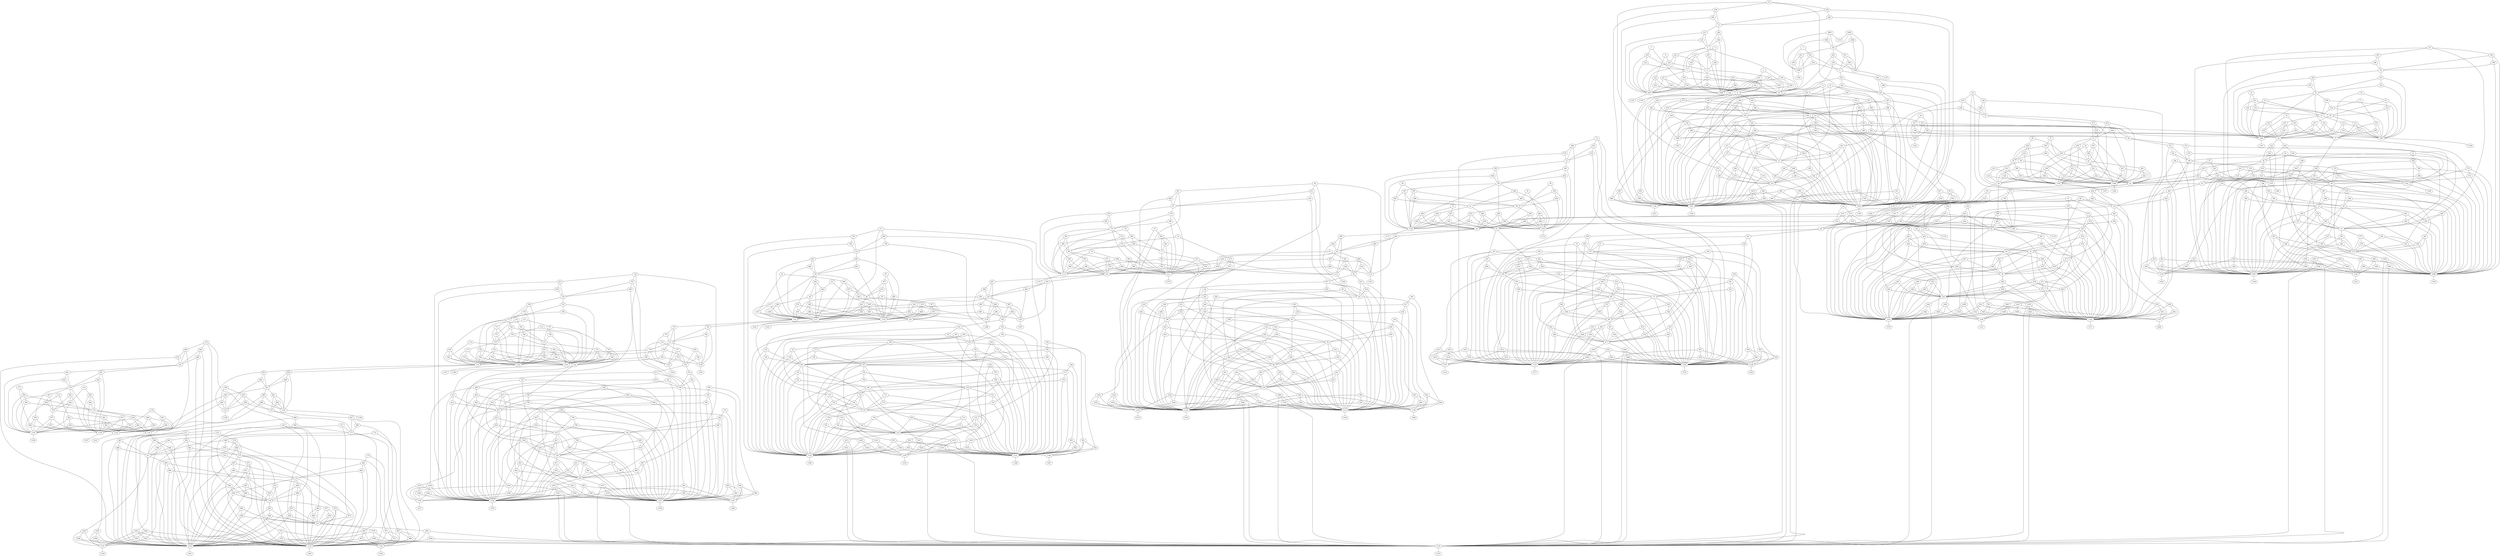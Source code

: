 graph G {
0;
1;
2;
3;
4;
5;
6;
7;
8;
9;
10;
11;
12;
13;
14;
15;
16;
17;
18;
19;
20;
21;
22;
23;
24;
25;
26;
27;
28;
29;
30;
31;
32;
33;
34;
35;
36;
37;
38;
39;
40;
41;
42;
43;
44;
45;
46;
47;
48;
49;
50;
51;
52;
53;
54;
55;
56;
57;
58;
59;
60;
61;
62;
63;
64;
65;
66;
67;
68;
69;
70;
71;
72;
73;
74;
75;
76;
77;
78;
79;
80;
81;
82;
83;
84;
85;
86;
87;
88;
89;
90;
91;
92;
93;
94;
95;
96;
97;
98;
99;
100;
101;
102;
103;
104;
105;
106;
107;
108;
109;
110;
111;
112;
113;
114;
115;
116;
117;
118;
119;
120;
121;
122;
123;
124;
125;
126;
127;
128;
129;
130;
131;
132;
133;
134;
135;
136;
137;
138;
139;
140;
141;
142;
143;
144;
145;
146;
147;
148;
149;
150;
151;
152;
153;
154;
155;
156;
157;
158;
159;
160;
161;
162;
163;
164;
165;
166;
167;
168;
169;
170;
171;
172;
173;
174;
175;
176;
177;
178;
179;
180;
181;
182;
183;
184;
185;
186;
187;
188;
189;
190;
191;
192;
193;
194;
195;
196;
197;
198;
199;
200;
201;
202;
203;
204;
205;
206;
207;
208;
209;
210;
211;
212;
213;
214;
215;
216;
217;
218;
219;
220;
221;
222;
223;
224;
225;
226;
227;
228;
229;
230;
231;
232;
233;
234;
235;
236;
237;
238;
239;
240;
241;
242;
243;
244;
245;
246;
247;
248;
249;
250;
251;
252;
253;
254;
255;
256;
257;
258;
259;
260;
261;
262;
263;
264;
265;
266;
267;
268;
269;
270;
271;
272;
273;
274;
275;
276;
277;
278;
279;
280;
281;
282;
283;
284;
285;
286;
287;
288;
289;
290;
291;
292;
293;
294;
295;
296;
297;
298;
299;
300;
301;
302;
303;
304;
305;
306;
307;
308;
309;
310;
311;
312;
313;
314;
315;
316;
317;
318;
319;
320;
321;
322;
323;
324;
325;
326;
327;
328;
329;
330;
331;
332;
333;
334;
335;
336;
337;
338;
339;
340;
341;
342;
343;
344;
345;
346;
347;
348;
349;
350;
351;
352;
353;
354;
355;
356;
357;
358;
359;
360;
361;
362;
363;
364;
365;
366;
367;
368;
369;
370;
371;
372;
373;
374;
375;
376;
377;
378;
379;
380;
381;
382;
383;
384;
385;
386;
387;
388;
389;
390;
391;
392;
393;
394;
395;
396;
397;
398;
399;
400;
401;
402;
403;
404;
405;
406;
407;
408;
409;
410;
411;
412;
413;
414;
415;
416;
417;
418;
419;
420;
421;
422;
423;
424;
425;
426;
427;
428;
429;
430;
431;
432;
433;
434;
435;
436;
437;
438;
439;
440;
441;
442;
443;
444;
445;
446;
447;
448;
449;
450;
451;
452;
453;
454;
455;
456;
457;
458;
459;
460;
461;
462;
463;
464;
465;
466;
467;
468;
469;
470;
471;
472;
473;
474;
475;
476;
477;
478;
479;
480;
481;
482;
483;
484;
485;
486;
487;
488;
489;
490;
491;
492;
493;
494;
495;
496;
497;
498;
499;
500;
501;
502;
503;
504;
505;
506;
507;
508;
509;
510;
511;
512;
513;
514;
515;
516;
517;
518;
519;
520;
521;
522;
523;
524;
525;
526;
527;
528;
529;
530;
531;
532;
533;
534;
535;
536;
537;
538;
539;
540;
541;
542;
543;
544;
545;
546;
547;
548;
549;
550;
551;
552;
553;
554;
555;
556;
557;
558;
559;
560;
561;
562;
563;
564;
565;
566;
567;
568;
569;
570;
571;
572;
573;
574;
575;
576;
577;
578;
579;
580;
581;
582;
583;
584;
585;
586;
587;
588;
589;
590;
591;
592;
593;
594;
595;
596;
597;
598;
599;
600;
601;
602;
603;
604;
605;
606;
607;
608;
609;
610;
611;
612;
613;
614;
615;
616;
617;
618;
619;
620;
621;
622;
623;
624;
625;
626;
627;
628;
629;
630;
631;
632;
633;
634;
635;
636;
637;
638;
639;
640;
641;
642;
643;
644;
645;
646;
647;
648;
649;
650;
651;
652;
653;
654;
655;
656;
657;
658;
659;
660;
661;
662;
663;
664;
665;
666;
667;
668;
669;
670;
671;
672;
673;
674;
675;
676;
677;
678;
679;
680;
681;
682;
683;
684;
685;
686;
687;
688;
689;
690;
691;
692;
693;
694;
695;
696;
697;
698;
699;
700;
701;
702;
703;
704;
705;
706;
707;
708;
709;
710;
711;
712;
713;
714;
715;
716;
717;
718;
719;
720;
721;
722;
723;
724;
725;
726;
727;
728;
729;
730;
731;
732;
733;
734;
735;
736;
737;
738;
739;
740;
741;
742;
743;
744;
745;
746;
747;
748;
749;
750;
751;
752;
753;
754;
755;
756;
757;
758;
759;
760;
761;
762;
763;
764;
765;
766;
767;
768;
769;
770;
771;
772;
773;
774;
775;
776;
777;
778;
779;
780;
781;
782;
783;
784;
785;
786;
787;
788;
789;
790;
791;
792;
793;
794;
795;
796;
797;
798;
799;
800;
801;
802;
803;
804;
805;
806;
807;
808;
809;
810;
811;
812;
813;
814;
815;
816;
817;
818;
819;
820;
821;
822;
823;
824;
825;
826;
827;
828;
829;
830;
831;
832;
833;
834;
835;
836;
837;
838;
839;
840;
841;
842;
843;
844;
845;
846;
847;
848;
849;
850;
851;
852;
853;
854;
855;
856;
857;
858;
859;
860;
861;
862;
863;
864;
865;
866;
867;
868;
869;
870;
871;
872;
873;
874;
875;
876;
877;
878;
879;
880;
881;
882;
883;
884;
885;
886;
887;
888;
889;
890;
891;
892;
893;
894;
895;
896;
897;
898;
899;
900;
901;
902;
903;
904;
905;
906;
907;
908;
909;
910;
911;
912;
913;
914;
915;
916;
917;
918;
919;
920;
921;
922;
923;
924;
925;
926;
927;
928;
929;
930;
931;
932;
933;
934;
935;
936;
937;
938;
939;
940;
941;
942;
943;
944;
945;
946;
947;
948;
949;
950;
951;
952;
953;
954;
955;
956;
957;
958;
959;
960;
961;
962;
963;
964;
965;
966;
967;
968;
969;
970;
971;
972;
973;
974;
975;
976;
977;
978;
979;
980;
981;
982;
983;
984;
985;
986;
987;
988;
989;
990;
991;
992;
993;
994;
995;
996;
997;
998;
999;
1000;
1001;
1002;
1003;
1004;
1005;
1006;
1007;
1008;
1009;
1010;
1011;
1012;
1013;
1014;
1015;
1016;
1017;
1018;
1019;
1020;
1021;
1022;
1023;
1024;
1025;
1026;
1027;
1028;
1029;
1030;
1031;
1032;
1033;
1034;
1035;
1036;
1037;
1038;
1039;
1040;
1041;
1042;
1043;
1044;
1045;
1046;
1047;
1048;
1049;
1050;
1051;
1052;
1053;
1054;
1055;
1056;
1057;
1058;
1059;
1060;
1061;
1062;
1063;
1064;
1065;
1066;
1067;
1068;
1069;
1070;
1071;
1072;
1073;
1074;
1075;
1076;
1077;
1078;
1079;
1080;
1081;
1082;
1083;
1084;
1085;
1086;
1087;
1088;
1089;
1090;
1091;
1092;
1093;
1094;
1095;
1096;
1097;
1098;
1099;
1100;
1101;
1102;
1103;
1104;
1105;
1106;
1107;
1108;
1109;
1110;
1111;
1112;
1113;
1114;
1115;
1116;
1117;
1118;
1119;
1120;
1121;
1122;
1123;
1124;
1125;
1126;
1127;
1128;
1129;
1130;
1131;
1132;
1133;
1134;
1135;
1136;
1137;
1138;
1139;
1140;
1141;
1142;
1143;
1144;
1145;
1146;
1147;
1148;
1149;
1150;
1151;
1152;
1153;
1154;
1155;
1156;
1157;
1158;
1159;
1160;
1161;
1162;
1163;
1164;
1165;
1166;
1167;
1168;
1169;
1170;
1171;
1172;
1173;
1174;
1175;
1176;
1177;
1178;
1179;
1180;
1181;
1182;
1183;
1184;
1185;
1186;
1187;
1188;
1189;
1190;
1191;
1192;
1193;
1194;
1195;
1196;
1197;
1198;
1199;
1200;
1201;
1202;
1203;
1204;
1205;
1206;
1207;
1208;
1209;
1210;
1211;
1212;
1213;
1214;
1215;
1216;
1217;
1218;
1219;
0--223 ;
0--226 ;
1--233 ;
1--236 ;
2--240 ;
2--241 ;
3--227 ;
3--243 ;
4--237 ;
4--248 ;
5--225 ;
5--235 ;
5--239 ;
5--247 ;
6--229 ;
6--249 ;
7--251 ;
7--254 ;
8--261 ;
8--283 ;
9--263 ;
9--285 ;
10--145 ;
10--270 ;
10--294 ;
11--269 ;
11--272 ;
11--293 ;
11--296 ;
12--273 ;
12--289 ;
13--185 ;
13--282 ;
13--304 ;
14--280 ;
14--281 ;
14--302 ;
14--303 ;
15--231 ;
15--245 ;
16--259 ;
16--279 ;
16--301 ;
16--305 ;
17--307 ;
17--310 ;
18--317 ;
18--320 ;
19--324 ;
19--325 ;
20--311 ;
20--327 ;
21--321 ;
21--332 ;
22--309 ;
22--319 ;
22--323 ;
22--331 ;
23--313 ;
23--333 ;
24--337 ;
24--340 ;
25--335 ;
25--341 ;
26--339 ;
26--343 ;
26--345 ;
27--349 ;
27--371 ;
28--351 ;
28--373 ;
29--149 ;
29--358 ;
29--382 ;
30--357 ;
30--360 ;
30--381 ;
30--384 ;
31--361 ;
31--377 ;
32--189 ;
32--370 ;
32--392 ;
33--368 ;
33--369 ;
33--390 ;
33--391 ;
34--315 ;
34--329 ;
35--347 ;
35--367 ;
35--389 ;
35--393 ;
36--395 ;
36--398 ;
37--405 ;
37--408 ;
38--412 ;
38--413 ;
39--399 ;
39--415 ;
40--409 ;
40--420 ;
41--397 ;
41--407 ;
41--411 ;
41--419 ;
42--401 ;
42--421 ;
43--425 ;
43--428 ;
44--423 ;
44--429 ;
45--427 ;
45--431 ;
45--433 ;
46--437 ;
46--459 ;
47--439 ;
47--461 ;
48--153 ;
48--446 ;
48--470 ;
49--445 ;
49--448 ;
49--469 ;
49--472 ;
50--449 ;
50--465 ;
51--193 ;
51--458 ;
51--480 ;
52--456 ;
52--457 ;
52--478 ;
52--479 ;
53--403 ;
53--417 ;
54--435 ;
54--455 ;
54--477 ;
54--481 ;
55--483 ;
55--486 ;
56--493 ;
56--496 ;
57--500 ;
57--501 ;
58--487 ;
58--503 ;
59--497 ;
59--508 ;
60--485 ;
60--495 ;
60--499 ;
60--507 ;
61--489 ;
61--509 ;
62--513 ;
62--516 ;
63--511 ;
63--517 ;
64--515 ;
64--519 ;
64--521 ;
65--525 ;
65--547 ;
66--527 ;
66--549 ;
67--157 ;
67--534 ;
67--558 ;
68--533 ;
68--536 ;
68--557 ;
68--560 ;
69--537 ;
69--553 ;
70--197 ;
70--546 ;
70--568 ;
71--544 ;
71--545 ;
71--566 ;
71--567 ;
72--491 ;
72--505 ;
73--523 ;
73--543 ;
73--565 ;
73--569 ;
74--571 ;
74--574 ;
75--581 ;
75--584 ;
76--588 ;
76--589 ;
77--575 ;
77--591 ;
78--585 ;
78--596 ;
79--573 ;
79--583 ;
79--587 ;
79--595 ;
80--577 ;
80--597 ;
81--601 ;
81--604 ;
82--599 ;
82--605 ;
83--603 ;
83--607 ;
83--609 ;
84--613 ;
84--635 ;
85--615 ;
85--637 ;
86--161 ;
86--622 ;
86--646 ;
87--621 ;
87--624 ;
87--645 ;
87--648 ;
88--625 ;
88--641 ;
89--201 ;
89--634 ;
89--656 ;
90--632 ;
90--633 ;
90--654 ;
90--655 ;
91--579 ;
91--593 ;
92--611 ;
92--631 ;
92--653 ;
92--657 ;
93--659 ;
93--662 ;
94--669 ;
94--672 ;
95--676 ;
95--677 ;
96--663 ;
96--679 ;
97--673 ;
97--684 ;
98--661 ;
98--671 ;
98--675 ;
98--683 ;
99--665 ;
99--685 ;
100--689 ;
100--692 ;
101--687 ;
101--693 ;
102--691 ;
102--695 ;
102--697 ;
103--701 ;
103--723 ;
104--703 ;
104--725 ;
105--165 ;
105--710 ;
105--734 ;
106--709 ;
106--712 ;
106--733 ;
106--736 ;
107--713 ;
107--729 ;
108--205 ;
108--722 ;
108--744 ;
109--720 ;
109--721 ;
109--742 ;
109--743 ;
110--667 ;
110--681 ;
111--699 ;
111--719 ;
111--741 ;
111--745 ;
112--747 ;
112--750 ;
113--757 ;
113--760 ;
114--764 ;
114--765 ;
115--751 ;
115--767 ;
116--761 ;
116--772 ;
117--749 ;
117--759 ;
117--763 ;
117--771 ;
118--753 ;
118--773 ;
119--777 ;
119--780 ;
120--775 ;
120--781 ;
121--779 ;
121--783 ;
121--785 ;
122--789 ;
122--811 ;
123--791 ;
123--813 ;
124--169 ;
124--798 ;
124--822 ;
125--797 ;
125--800 ;
125--821 ;
125--824 ;
126--801 ;
126--817 ;
127--209 ;
127--810 ;
127--832 ;
128--808 ;
128--809 ;
128--830 ;
128--831 ;
129--755 ;
129--769 ;
130--787 ;
130--807 ;
130--829 ;
130--833 ;
131--835 ;
131--838 ;
132--839 ;
132--849 ;
133--845 ;
133--854 ;
134--855 ;
134--859 ;
135--865 ;
135--887 ;
136--867 ;
136--889 ;
137--173 ;
137--874 ;
137--898 ;
138--873 ;
138--876 ;
138--897 ;
138--900 ;
139--877 ;
139--893 ;
140--213 ;
140--886 ;
140--908 ;
141--884 ;
141--885 ;
141--906 ;
141--907 ;
142--841 ;
142--851 ;
143--863 ;
143--883 ;
143--905 ;
143--909 ;
144--265 ;
144--912 ;
145--287 ;
145--911 ;
145--913 ;
146--277 ;
146--916 ;
147--271 ;
147--295 ;
147--299 ;
147--915 ;
147--917 ;
148--353 ;
148--920 ;
149--375 ;
149--919 ;
149--921 ;
150--365 ;
150--924 ;
151--359 ;
151--383 ;
151--387 ;
151--923 ;
151--925 ;
152--441 ;
152--928 ;
153--463 ;
153--927 ;
153--929 ;
154--453 ;
154--932 ;
155--447 ;
155--471 ;
155--475 ;
155--931 ;
155--933 ;
156--529 ;
156--936 ;
157--551 ;
157--935 ;
157--937 ;
158--541 ;
158--940 ;
159--535 ;
159--559 ;
159--563 ;
159--939 ;
159--941 ;
160--617 ;
160--944 ;
161--639 ;
161--943 ;
161--945 ;
162--629 ;
162--948 ;
163--623 ;
163--647 ;
163--651 ;
163--947 ;
163--949 ;
164--705 ;
164--952 ;
165--727 ;
165--951 ;
165--953 ;
166--717 ;
166--956 ;
167--711 ;
167--735 ;
167--739 ;
167--955 ;
167--957 ;
168--793 ;
168--960 ;
169--815 ;
169--959 ;
169--961 ;
170--805 ;
170--964 ;
171--799 ;
171--823 ;
171--827 ;
171--963 ;
171--965 ;
172--869 ;
172--968 ;
173--891 ;
173--967 ;
173--969 ;
174--881 ;
174--972 ;
175--875 ;
175--899 ;
175--903 ;
175--971 ;
175--973 ;
176--847 ;
176--976 ;
177--843 ;
177--980 ;
178--837 ;
178--853 ;
178--975 ;
178--979 ;
179--977 ;
179--981 ;
180--857 ;
180--984 ;
181--861 ;
181--983 ;
181--985 ;
182--267 ;
182--988 ;
183--291 ;
183--987 ;
183--989 ;
184--275 ;
184--994 ;
185--297 ;
185--991 ;
185--993 ;
186--355 ;
186--996 ;
187--379 ;
187--995 ;
187--997 ;
188--363 ;
188--1002 ;
189--385 ;
189--999 ;
189--1001 ;
190--443 ;
190--1004 ;
191--467 ;
191--1003 ;
191--1005 ;
192--451 ;
192--1010 ;
193--473 ;
193--1007 ;
193--1009 ;
194--531 ;
194--1012 ;
195--555 ;
195--1011 ;
195--1013 ;
196--539 ;
196--1018 ;
197--561 ;
197--1015 ;
197--1017 ;
198--619 ;
198--1020 ;
199--643 ;
199--1019 ;
199--1021 ;
200--627 ;
200--1026 ;
201--649 ;
201--1023 ;
201--1025 ;
202--707 ;
202--1028 ;
203--731 ;
203--1027 ;
203--1029 ;
204--715 ;
204--1034 ;
205--737 ;
205--1031 ;
205--1033 ;
206--795 ;
206--1036 ;
207--819 ;
207--1035 ;
207--1037 ;
208--803 ;
208--1042 ;
209--825 ;
209--1039 ;
209--1041 ;
210--871 ;
210--1044 ;
211--895 ;
211--1043 ;
211--1045 ;
212--879 ;
212--1050 ;
213--901 ;
213--1047 ;
213--1049 ;
214--1051 ;
214--1053 ;
215--1055 ;
215--1057 ;
216--1059 ;
216--1061 ;
217--1063 ;
217--1065 ;
218--1067 ;
218--1069 ;
219--1071 ;
219--1073 ;
220--1075 ;
220--1077 ;
221--1079 ;
221--1081 ;
222--253 ;
222--255 ;
222--257 ;
223--8 ;
223--224 ;
223--1087 ;
224--8 ;
224--1087 ;
225--6 ;
225--226 ;
225--1087 ;
226--6 ;
226--1087 ;
227--8 ;
227--228 ;
227--1087 ;
228--8 ;
228--1087 ;
229--25 ;
229--230 ;
229--1087 ;
230--25 ;
230--1087 ;
231--5 ;
231--232 ;
231--1087 ;
232--5 ;
232--1087 ;
233--3 ;
233--234 ;
233--1087 ;
234--3 ;
234--1087 ;
235--25 ;
235--236 ;
235--1087 ;
236--25 ;
236--1087 ;
237--3 ;
237--238 ;
237--1088 ;
238--3 ;
238--1088 ;
239--25 ;
239--240 ;
239--1088 ;
240--25 ;
240--1088 ;
241--8 ;
241--242 ;
241--1088 ;
242--8 ;
242--1088 ;
243--8 ;
243--244 ;
243--1088 ;
244--8 ;
244--1088 ;
245--5 ;
245--246 ;
245--1088 ;
246--5 ;
246--1088 ;
247--6 ;
247--248 ;
247--1088 ;
248--6 ;
248--1088 ;
249--25 ;
249--250 ;
249--1088 ;
250--25 ;
250--1088 ;
251--9 ;
251--252 ;
251--1089 ;
252--9 ;
252--1089 ;
253--25 ;
253--254 ;
253--1089 ;
254--25 ;
254--1089 ;
255--25 ;
255--256 ;
255--1090 ;
256--25 ;
256--1090 ;
257--9 ;
257--258 ;
257--1090 ;
258--9 ;
258--1090 ;
259--15 ;
259--260 ;
259--1091 ;
260--15 ;
260--1091 ;
261--183 ;
261--262 ;
261--1091 ;
262--183 ;
262--1091 ;
263--145 ;
263--264 ;
263--1091 ;
264--145 ;
264--1091 ;
265--183 ;
265--266 ;
265--1091 ;
266--183 ;
266--1091 ;
267--11 ;
267--268 ;
267--1091 ;
268--11 ;
268--1091 ;
269--214 ;
269--270 ;
269--1091 ;
270--214 ;
270--1091 ;
271--12 ;
271--272 ;
271--1091 ;
272--12 ;
272--1091 ;
273--214 ;
273--274 ;
273--1091 ;
274--214 ;
274--1091 ;
275--147 ;
275--276 ;
275--1091 ;
276--147 ;
276--1091 ;
277--14 ;
277--278 ;
277--1091 ;
278--14 ;
278--1091 ;
279--214 ;
279--280 ;
279--1091 ;
280--214 ;
280--1091 ;
281--12 ;
281--282 ;
281--1091 ;
282--12 ;
282--1091 ;
283--183 ;
283--284 ;
283--1092 ;
284--183 ;
284--1092 ;
285--145 ;
285--286 ;
285--1092 ;
286--145 ;
286--1092 ;
287--183 ;
287--288 ;
287--1092 ;
288--183 ;
288--1092 ;
289--214 ;
289--290 ;
289--1092 ;
290--214 ;
290--1092 ;
291--11 ;
291--292 ;
291--1092 ;
292--11 ;
292--1092 ;
293--12 ;
293--294 ;
293--1092 ;
294--12 ;
294--1092 ;
295--214 ;
295--296 ;
295--1092 ;
296--214 ;
296--1092 ;
297--147 ;
297--298 ;
297--1092 ;
298--147 ;
298--1092 ;
299--14 ;
299--300 ;
299--1092 ;
300--14 ;
300--1092 ;
301--12 ;
301--302 ;
301--1092 ;
302--12 ;
302--1092 ;
303--214 ;
303--304 ;
303--1092 ;
304--214 ;
304--1092 ;
305--15 ;
305--306 ;
305--1092 ;
306--15 ;
306--1092 ;
307--27 ;
307--308 ;
307--1093 ;
308--27 ;
308--1093 ;
309--23 ;
309--310 ;
309--1093 ;
310--23 ;
310--1093 ;
311--27 ;
311--312 ;
311--1093 ;
312--27 ;
312--1093 ;
313--44 ;
313--314 ;
313--1093 ;
314--44 ;
314--1093 ;
315--22 ;
315--316 ;
315--1093 ;
316--22 ;
316--1093 ;
317--20 ;
317--318 ;
317--1093 ;
318--20 ;
318--1093 ;
319--44 ;
319--320 ;
319--1093 ;
320--44 ;
320--1093 ;
321--20 ;
321--322 ;
321--1094 ;
322--20 ;
322--1094 ;
323--44 ;
323--324 ;
323--1094 ;
324--44 ;
324--1094 ;
325--27 ;
325--326 ;
325--1094 ;
326--27 ;
326--1094 ;
327--27 ;
327--328 ;
327--1094 ;
328--27 ;
328--1094 ;
329--22 ;
329--330 ;
329--1094 ;
330--22 ;
330--1094 ;
331--23 ;
331--332 ;
331--1094 ;
332--23 ;
332--1094 ;
333--44 ;
333--334 ;
333--1094 ;
334--44 ;
334--1094 ;
335--26 ;
335--336 ;
335--1095 ;
336--26 ;
336--1095 ;
337--28 ;
337--338 ;
337--1095 ;
338--28 ;
338--1095 ;
339--44 ;
339--340 ;
339--1095 ;
340--44 ;
340--1095 ;
341--26 ;
341--342 ;
341--1096 ;
342--26 ;
342--1096 ;
343--44 ;
343--344 ;
343--1096 ;
344--44 ;
344--1096 ;
345--28 ;
345--346 ;
345--1096 ;
346--28 ;
346--1096 ;
347--34 ;
347--348 ;
347--1097 ;
348--34 ;
348--1097 ;
349--187 ;
349--350 ;
349--1097 ;
350--187 ;
350--1097 ;
351--149 ;
351--352 ;
351--1097 ;
352--149 ;
352--1097 ;
353--187 ;
353--354 ;
353--1097 ;
354--187 ;
354--1097 ;
355--30 ;
355--356 ;
355--1097 ;
356--30 ;
356--1097 ;
357--215 ;
357--358 ;
357--1097 ;
358--215 ;
358--1097 ;
359--31 ;
359--360 ;
359--1097 ;
360--31 ;
360--1097 ;
361--215 ;
361--362 ;
361--1097 ;
362--215 ;
362--1097 ;
363--151 ;
363--364 ;
363--1097 ;
364--151 ;
364--1097 ;
365--33 ;
365--366 ;
365--1097 ;
366--33 ;
366--1097 ;
367--215 ;
367--368 ;
367--1097 ;
368--215 ;
368--1097 ;
369--31 ;
369--370 ;
369--1097 ;
370--31 ;
370--1097 ;
371--187 ;
371--372 ;
371--1098 ;
372--187 ;
372--1098 ;
373--149 ;
373--374 ;
373--1098 ;
374--149 ;
374--1098 ;
375--187 ;
375--376 ;
375--1098 ;
376--187 ;
376--1098 ;
377--215 ;
377--378 ;
377--1098 ;
378--215 ;
378--1098 ;
379--30 ;
379--380 ;
379--1098 ;
380--30 ;
380--1098 ;
381--31 ;
381--382 ;
381--1098 ;
382--31 ;
382--1098 ;
383--215 ;
383--384 ;
383--1098 ;
384--215 ;
384--1098 ;
385--151 ;
385--386 ;
385--1098 ;
386--151 ;
386--1098 ;
387--33 ;
387--388 ;
387--1098 ;
388--33 ;
388--1098 ;
389--31 ;
389--390 ;
389--1098 ;
390--31 ;
390--1098 ;
391--215 ;
391--392 ;
391--1098 ;
392--215 ;
392--1098 ;
393--34 ;
393--394 ;
393--1098 ;
394--34 ;
394--1098 ;
395--46 ;
395--396 ;
395--1099 ;
396--46 ;
396--1099 ;
397--42 ;
397--398 ;
397--1099 ;
398--42 ;
398--1099 ;
399--46 ;
399--400 ;
399--1099 ;
400--46 ;
400--1099 ;
401--63 ;
401--402 ;
401--1099 ;
402--63 ;
402--1099 ;
403--41 ;
403--404 ;
403--1099 ;
404--41 ;
404--1099 ;
405--39 ;
405--406 ;
405--1099 ;
406--39 ;
406--1099 ;
407--63 ;
407--408 ;
407--1099 ;
408--63 ;
408--1099 ;
409--39 ;
409--410 ;
409--1100 ;
410--39 ;
410--1100 ;
411--63 ;
411--412 ;
411--1100 ;
412--63 ;
412--1100 ;
413--46 ;
413--414 ;
413--1100 ;
414--46 ;
414--1100 ;
415--46 ;
415--416 ;
415--1100 ;
416--46 ;
416--1100 ;
417--41 ;
417--418 ;
417--1100 ;
418--41 ;
418--1100 ;
419--42 ;
419--420 ;
419--1100 ;
420--42 ;
420--1100 ;
421--63 ;
421--422 ;
421--1100 ;
422--63 ;
422--1100 ;
423--45 ;
423--424 ;
423--1101 ;
424--45 ;
424--1101 ;
425--47 ;
425--426 ;
425--1101 ;
426--47 ;
426--1101 ;
427--63 ;
427--428 ;
427--1101 ;
428--63 ;
428--1101 ;
429--45 ;
429--430 ;
429--1102 ;
430--45 ;
430--1102 ;
431--63 ;
431--432 ;
431--1102 ;
432--63 ;
432--1102 ;
433--47 ;
433--434 ;
433--1102 ;
434--47 ;
434--1102 ;
435--53 ;
435--436 ;
435--1103 ;
436--53 ;
436--1103 ;
437--191 ;
437--438 ;
437--1103 ;
438--191 ;
438--1103 ;
439--153 ;
439--440 ;
439--1103 ;
440--153 ;
440--1103 ;
441--191 ;
441--442 ;
441--1103 ;
442--191 ;
442--1103 ;
443--49 ;
443--444 ;
443--1103 ;
444--49 ;
444--1103 ;
445--216 ;
445--446 ;
445--1103 ;
446--216 ;
446--1103 ;
447--50 ;
447--448 ;
447--1103 ;
448--50 ;
448--1103 ;
449--216 ;
449--450 ;
449--1103 ;
450--216 ;
450--1103 ;
451--155 ;
451--452 ;
451--1103 ;
452--155 ;
452--1103 ;
453--52 ;
453--454 ;
453--1103 ;
454--52 ;
454--1103 ;
455--216 ;
455--456 ;
455--1103 ;
456--216 ;
456--1103 ;
457--50 ;
457--458 ;
457--1103 ;
458--50 ;
458--1103 ;
459--191 ;
459--460 ;
459--1104 ;
460--191 ;
460--1104 ;
461--153 ;
461--462 ;
461--1104 ;
462--153 ;
462--1104 ;
463--191 ;
463--464 ;
463--1104 ;
464--191 ;
464--1104 ;
465--216 ;
465--466 ;
465--1104 ;
466--216 ;
466--1104 ;
467--49 ;
467--468 ;
467--1104 ;
468--49 ;
468--1104 ;
469--50 ;
469--470 ;
469--1104 ;
470--50 ;
470--1104 ;
471--216 ;
471--472 ;
471--1104 ;
472--216 ;
472--1104 ;
473--155 ;
473--474 ;
473--1104 ;
474--155 ;
474--1104 ;
475--52 ;
475--476 ;
475--1104 ;
476--52 ;
476--1104 ;
477--50 ;
477--478 ;
477--1104 ;
478--50 ;
478--1104 ;
479--216 ;
479--480 ;
479--1104 ;
480--216 ;
480--1104 ;
481--53 ;
481--482 ;
481--1104 ;
482--53 ;
482--1104 ;
483--65 ;
483--484 ;
483--1105 ;
484--65 ;
484--1105 ;
485--61 ;
485--486 ;
485--1105 ;
486--61 ;
486--1105 ;
487--65 ;
487--488 ;
487--1105 ;
488--65 ;
488--1105 ;
489--82 ;
489--490 ;
489--1105 ;
490--82 ;
490--1105 ;
491--60 ;
491--492 ;
491--1105 ;
492--60 ;
492--1105 ;
493--58 ;
493--494 ;
493--1105 ;
494--58 ;
494--1105 ;
495--82 ;
495--496 ;
495--1105 ;
496--82 ;
496--1105 ;
497--58 ;
497--498 ;
497--1106 ;
498--58 ;
498--1106 ;
499--82 ;
499--500 ;
499--1106 ;
500--82 ;
500--1106 ;
501--65 ;
501--502 ;
501--1106 ;
502--65 ;
502--1106 ;
503--65 ;
503--504 ;
503--1106 ;
504--65 ;
504--1106 ;
505--60 ;
505--506 ;
505--1106 ;
506--60 ;
506--1106 ;
507--61 ;
507--508 ;
507--1106 ;
508--61 ;
508--1106 ;
509--82 ;
509--510 ;
509--1106 ;
510--82 ;
510--1106 ;
511--64 ;
511--512 ;
511--1107 ;
512--64 ;
512--1107 ;
513--66 ;
513--514 ;
513--1107 ;
514--66 ;
514--1107 ;
515--82 ;
515--516 ;
515--1107 ;
516--82 ;
516--1107 ;
517--64 ;
517--518 ;
517--1108 ;
518--64 ;
518--1108 ;
519--82 ;
519--520 ;
519--1108 ;
520--82 ;
520--1108 ;
521--66 ;
521--522 ;
521--1108 ;
522--66 ;
522--1108 ;
523--72 ;
523--524 ;
523--1109 ;
524--72 ;
524--1109 ;
525--195 ;
525--526 ;
525--1109 ;
526--195 ;
526--1109 ;
527--157 ;
527--528 ;
527--1109 ;
528--157 ;
528--1109 ;
529--195 ;
529--530 ;
529--1109 ;
530--195 ;
530--1109 ;
531--68 ;
531--532 ;
531--1109 ;
532--68 ;
532--1109 ;
533--217 ;
533--534 ;
533--1109 ;
534--217 ;
534--1109 ;
535--69 ;
535--536 ;
535--1109 ;
536--69 ;
536--1109 ;
537--217 ;
537--538 ;
537--1109 ;
538--217 ;
538--1109 ;
539--159 ;
539--540 ;
539--1109 ;
540--159 ;
540--1109 ;
541--71 ;
541--542 ;
541--1109 ;
542--71 ;
542--1109 ;
543--217 ;
543--544 ;
543--1109 ;
544--217 ;
544--1109 ;
545--69 ;
545--546 ;
545--1109 ;
546--69 ;
546--1109 ;
547--195 ;
547--548 ;
547--1110 ;
548--195 ;
548--1110 ;
549--157 ;
549--550 ;
549--1110 ;
550--157 ;
550--1110 ;
551--195 ;
551--552 ;
551--1110 ;
552--195 ;
552--1110 ;
553--217 ;
553--554 ;
553--1110 ;
554--217 ;
554--1110 ;
555--68 ;
555--556 ;
555--1110 ;
556--68 ;
556--1110 ;
557--69 ;
557--558 ;
557--1110 ;
558--69 ;
558--1110 ;
559--217 ;
559--560 ;
559--1110 ;
560--217 ;
560--1110 ;
561--159 ;
561--562 ;
561--1110 ;
562--159 ;
562--1110 ;
563--71 ;
563--564 ;
563--1110 ;
564--71 ;
564--1110 ;
565--69 ;
565--566 ;
565--1110 ;
566--69 ;
566--1110 ;
567--217 ;
567--568 ;
567--1110 ;
568--217 ;
568--1110 ;
569--72 ;
569--570 ;
569--1110 ;
570--72 ;
570--1110 ;
571--84 ;
571--572 ;
571--1111 ;
572--84 ;
572--1111 ;
573--80 ;
573--574 ;
573--1111 ;
574--80 ;
574--1111 ;
575--84 ;
575--576 ;
575--1111 ;
576--84 ;
576--1111 ;
577--101 ;
577--578 ;
577--1111 ;
578--101 ;
578--1111 ;
579--79 ;
579--580 ;
579--1111 ;
580--79 ;
580--1111 ;
581--77 ;
581--582 ;
581--1111 ;
582--77 ;
582--1111 ;
583--101 ;
583--584 ;
583--1111 ;
584--101 ;
584--1111 ;
585--77 ;
585--586 ;
585--1112 ;
586--77 ;
586--1112 ;
587--101 ;
587--588 ;
587--1112 ;
588--101 ;
588--1112 ;
589--84 ;
589--590 ;
589--1112 ;
590--84 ;
590--1112 ;
591--84 ;
591--592 ;
591--1112 ;
592--84 ;
592--1112 ;
593--79 ;
593--594 ;
593--1112 ;
594--79 ;
594--1112 ;
595--80 ;
595--596 ;
595--1112 ;
596--80 ;
596--1112 ;
597--101 ;
597--598 ;
597--1112 ;
598--101 ;
598--1112 ;
599--83 ;
599--600 ;
599--1113 ;
600--83 ;
600--1113 ;
601--85 ;
601--602 ;
601--1113 ;
602--85 ;
602--1113 ;
603--101 ;
603--604 ;
603--1113 ;
604--101 ;
604--1113 ;
605--83 ;
605--606 ;
605--1114 ;
606--83 ;
606--1114 ;
607--101 ;
607--608 ;
607--1114 ;
608--101 ;
608--1114 ;
609--85 ;
609--610 ;
609--1114 ;
610--85 ;
610--1114 ;
611--91 ;
611--612 ;
611--1115 ;
612--91 ;
612--1115 ;
613--199 ;
613--614 ;
613--1115 ;
614--199 ;
614--1115 ;
615--161 ;
615--616 ;
615--1115 ;
616--161 ;
616--1115 ;
617--199 ;
617--618 ;
617--1115 ;
618--199 ;
618--1115 ;
619--87 ;
619--620 ;
619--1115 ;
620--87 ;
620--1115 ;
621--218 ;
621--622 ;
621--1115 ;
622--218 ;
622--1115 ;
623--88 ;
623--624 ;
623--1115 ;
624--88 ;
624--1115 ;
625--218 ;
625--626 ;
625--1115 ;
626--218 ;
626--1115 ;
627--163 ;
627--628 ;
627--1115 ;
628--163 ;
628--1115 ;
629--90 ;
629--630 ;
629--1115 ;
630--90 ;
630--1115 ;
631--218 ;
631--632 ;
631--1115 ;
632--218 ;
632--1115 ;
633--88 ;
633--634 ;
633--1115 ;
634--88 ;
634--1115 ;
635--199 ;
635--636 ;
635--1116 ;
636--199 ;
636--1116 ;
637--161 ;
637--638 ;
637--1116 ;
638--161 ;
638--1116 ;
639--199 ;
639--640 ;
639--1116 ;
640--199 ;
640--1116 ;
641--218 ;
641--642 ;
641--1116 ;
642--218 ;
642--1116 ;
643--87 ;
643--644 ;
643--1116 ;
644--87 ;
644--1116 ;
645--88 ;
645--646 ;
645--1116 ;
646--88 ;
646--1116 ;
647--218 ;
647--648 ;
647--1116 ;
648--218 ;
648--1116 ;
649--163 ;
649--650 ;
649--1116 ;
650--163 ;
650--1116 ;
651--90 ;
651--652 ;
651--1116 ;
652--90 ;
652--1116 ;
653--88 ;
653--654 ;
653--1116 ;
654--88 ;
654--1116 ;
655--218 ;
655--656 ;
655--1116 ;
656--218 ;
656--1116 ;
657--91 ;
657--658 ;
657--1116 ;
658--91 ;
658--1116 ;
659--103 ;
659--660 ;
659--1117 ;
660--103 ;
660--1117 ;
661--99 ;
661--662 ;
661--1117 ;
662--99 ;
662--1117 ;
663--103 ;
663--664 ;
663--1117 ;
664--103 ;
664--1117 ;
665--120 ;
665--666 ;
665--1117 ;
666--120 ;
666--1117 ;
667--98 ;
667--668 ;
667--1117 ;
668--98 ;
668--1117 ;
669--96 ;
669--670 ;
669--1117 ;
670--96 ;
670--1117 ;
671--120 ;
671--672 ;
671--1117 ;
672--120 ;
672--1117 ;
673--96 ;
673--674 ;
673--1118 ;
674--96 ;
674--1118 ;
675--120 ;
675--676 ;
675--1118 ;
676--120 ;
676--1118 ;
677--103 ;
677--678 ;
677--1118 ;
678--103 ;
678--1118 ;
679--103 ;
679--680 ;
679--1118 ;
680--103 ;
680--1118 ;
681--98 ;
681--682 ;
681--1118 ;
682--98 ;
682--1118 ;
683--1118 ;
684--1118 ;
685--120 ;
685--686 ;
685--1118 ;
686--120 ;
686--1118 ;
687--102 ;
687--688 ;
687--1119 ;
688--102 ;
688--1119 ;
689--104 ;
689--690 ;
689--1119 ;
690--104 ;
690--1119 ;
691--120 ;
691--692 ;
691--1119 ;
692--120 ;
692--1119 ;
693--102 ;
693--694 ;
693--1120 ;
694--102 ;
694--1120 ;
695--120 ;
695--696 ;
695--1120 ;
696--120 ;
696--1120 ;
697--104 ;
697--698 ;
697--1120 ;
698--104 ;
698--1120 ;
699--110 ;
699--700 ;
699--1121 ;
700--110 ;
700--1121 ;
701--203 ;
701--702 ;
701--1121 ;
702--203 ;
702--1121 ;
703--165 ;
703--704 ;
703--1121 ;
704--165 ;
704--1121 ;
705--203 ;
705--706 ;
705--1121 ;
706--203 ;
706--1121 ;
707--106 ;
707--708 ;
707--1121 ;
708--106 ;
708--1121 ;
709--219 ;
709--710 ;
709--1121 ;
710--219 ;
710--1121 ;
711--107 ;
711--712 ;
711--1121 ;
712--107 ;
712--1121 ;
713--219 ;
713--714 ;
713--1121 ;
714--219 ;
714--1121 ;
715--167 ;
715--716 ;
715--1121 ;
716--167 ;
716--1121 ;
717--109 ;
717--718 ;
717--1121 ;
718--109 ;
718--1121 ;
719--219 ;
719--720 ;
719--1121 ;
720--219 ;
720--1121 ;
721--107 ;
721--722 ;
721--1121 ;
722--107 ;
722--1121 ;
723--203 ;
723--724 ;
723--1122 ;
724--203 ;
724--1122 ;
725--165 ;
725--726 ;
725--1122 ;
726--165 ;
726--1122 ;
727--203 ;
727--728 ;
727--1122 ;
728--203 ;
728--1122 ;
729--219 ;
729--730 ;
729--1122 ;
730--219 ;
730--1122 ;
731--106 ;
731--732 ;
731--1122 ;
732--106 ;
732--1122 ;
733--107 ;
733--734 ;
733--1122 ;
734--107 ;
734--1122 ;
735--219 ;
735--736 ;
735--1122 ;
736--219 ;
736--1122 ;
737--167 ;
737--738 ;
737--1122 ;
738--167 ;
738--1122 ;
739--109 ;
739--740 ;
739--1122 ;
740--109 ;
740--1122 ;
741--107 ;
741--742 ;
741--1122 ;
742--107 ;
742--1122 ;
743--219 ;
743--744 ;
743--1122 ;
744--219 ;
744--1122 ;
745--110 ;
745--746 ;
745--1122 ;
746--110 ;
746--1122 ;
747--122 ;
747--748 ;
747--1123 ;
748--122 ;
748--1123 ;
749--118 ;
749--750 ;
749--1123 ;
750--118 ;
750--1123 ;
751--122 ;
751--752 ;
751--1123 ;
752--122 ;
752--1123 ;
753--134 ;
753--754 ;
753--1123 ;
754--134 ;
754--1123 ;
755--117 ;
755--756 ;
755--1123 ;
756--117 ;
756--1123 ;
757--115 ;
757--758 ;
757--1123 ;
758--115 ;
758--1123 ;
759--134 ;
759--760 ;
759--1123 ;
760--134 ;
760--1123 ;
761--115 ;
761--762 ;
761--1124 ;
762--115 ;
762--1124 ;
763--134 ;
763--764 ;
763--1124 ;
764--134 ;
764--1124 ;
765--122 ;
765--766 ;
765--1124 ;
766--122 ;
766--1124 ;
767--122 ;
767--768 ;
767--1124 ;
768--122 ;
768--1124 ;
769--117 ;
769--770 ;
769--1124 ;
770--117 ;
770--1124 ;
771--118 ;
771--772 ;
771--1124 ;
772--118 ;
772--1124 ;
773--134 ;
773--774 ;
773--1124 ;
774--134 ;
774--1124 ;
775--121 ;
775--776 ;
775--1125 ;
776--121 ;
776--1125 ;
777--123 ;
777--778 ;
777--1125 ;
778--123 ;
778--1125 ;
779--134 ;
779--780 ;
779--1125 ;
780--134 ;
780--1125 ;
781--121 ;
781--782 ;
781--1126 ;
782--121 ;
782--1126 ;
783--134 ;
783--784 ;
783--1126 ;
784--134 ;
784--1126 ;
785--123 ;
785--786 ;
785--1126 ;
786--123 ;
786--1126 ;
787--129 ;
787--788 ;
787--1127 ;
788--129 ;
788--1127 ;
789--207 ;
789--790 ;
789--1127 ;
790--207 ;
790--1127 ;
791--169 ;
791--792 ;
791--1127 ;
792--169 ;
792--1127 ;
793--207 ;
793--794 ;
793--1127 ;
794--207 ;
794--1127 ;
795--125 ;
795--796 ;
795--1127 ;
796--125 ;
796--1127 ;
797--220 ;
797--798 ;
797--1127 ;
798--220 ;
798--1127 ;
799--126 ;
799--800 ;
799--1127 ;
800--126 ;
800--1127 ;
801--220 ;
801--802 ;
801--1127 ;
802--220 ;
802--1127 ;
803--171 ;
803--804 ;
803--1127 ;
804--171 ;
804--1127 ;
805--128 ;
805--806 ;
805--1127 ;
806--128 ;
806--1127 ;
807--220 ;
807--808 ;
807--1127 ;
808--220 ;
808--1127 ;
809--126 ;
809--810 ;
809--1127 ;
810--126 ;
810--1127 ;
811--207 ;
811--812 ;
811--1128 ;
812--207 ;
812--1128 ;
813--169 ;
813--814 ;
813--1128 ;
814--169 ;
814--1128 ;
815--207 ;
815--816 ;
815--1128 ;
816--207 ;
816--1128 ;
817--220 ;
817--818 ;
817--1128 ;
818--220 ;
818--1128 ;
819--125 ;
819--820 ;
819--1128 ;
820--125 ;
820--1128 ;
821--126 ;
821--822 ;
821--1128 ;
822--126 ;
822--1128 ;
823--220 ;
823--824 ;
823--1128 ;
824--220 ;
824--1128 ;
825--171 ;
825--826 ;
825--1128 ;
826--171 ;
826--1128 ;
827--128 ;
827--828 ;
827--1128 ;
828--128 ;
828--1128 ;
829--126 ;
829--830 ;
829--1128 ;
830--126 ;
830--1128 ;
831--220 ;
831--832 ;
831--1128 ;
832--220 ;
832--1128 ;
833--129 ;
833--834 ;
833--1128 ;
834--129 ;
834--1128 ;
835--135 ;
835--836 ;
835--1129 ;
836--135 ;
836--1129 ;
837--179 ;
837--838 ;
837--1129 ;
838--179 ;
838--1129 ;
839--135 ;
839--840 ;
839--1129 ;
840--135 ;
840--1129 ;
841--178 ;
841--842 ;
841--1129 ;
842--178 ;
842--1129 ;
843--132 ;
843--844 ;
843--1129 ;
844--132 ;
844--1129 ;
845--132 ;
845--846 ;
845--1130 ;
846--132 ;
846--1130 ;
847--135 ;
847--848 ;
847--1130 ;
848--135 ;
848--1130 ;
849--135 ;
849--850 ;
849--1130 ;
850--135 ;
850--1130 ;
851--178 ;
851--852 ;
851--1130 ;
852--178 ;
852--1130 ;
853--179 ;
853--854 ;
853--1130 ;
854--179 ;
854--1130 ;
855--181 ;
855--856 ;
855--1131 ;
856--181 ;
856--1131 ;
857--136 ;
857--858 ;
857--1131 ;
858--136 ;
858--1131 ;
859--181 ;
859--860 ;
859--1132 ;
860--181 ;
860--1132 ;
861--136 ;
861--862 ;
861--1132 ;
862--136 ;
862--1132 ;
863--142 ;
863--864 ;
863--1133 ;
864--142 ;
864--1133 ;
865--211 ;
865--866 ;
865--1133 ;
866--211 ;
866--1133 ;
867--173 ;
867--868 ;
867--1133 ;
868--173 ;
868--1133 ;
869--211 ;
869--870 ;
869--1133 ;
870--211 ;
870--1133 ;
871--138 ;
871--872 ;
871--1133 ;
872--138 ;
872--1133 ;
873--221 ;
873--874 ;
873--1133 ;
874--221 ;
874--1133 ;
875--139 ;
875--876 ;
875--1133 ;
876--139 ;
876--1133 ;
877--221 ;
877--878 ;
877--1133 ;
878--221 ;
878--1133 ;
879--175 ;
879--880 ;
879--1133 ;
880--175 ;
880--1133 ;
881--141 ;
881--882 ;
881--1133 ;
882--141 ;
882--1133 ;
883--221 ;
883--884 ;
883--1133 ;
884--221 ;
884--1133 ;
885--139 ;
885--886 ;
885--1133 ;
886--139 ;
886--1133 ;
887--211 ;
887--888 ;
887--1134 ;
888--211 ;
888--1134 ;
889--173 ;
889--890 ;
889--1134 ;
890--173 ;
890--1134 ;
891--211 ;
891--892 ;
891--1134 ;
892--211 ;
892--1134 ;
893--221 ;
893--894 ;
893--1134 ;
894--221 ;
894--1134 ;
895--138 ;
895--896 ;
895--1134 ;
896--138 ;
896--1134 ;
897--139 ;
897--898 ;
897--1134 ;
898--139 ;
898--1134 ;
899--221 ;
899--900 ;
899--1134 ;
900--221 ;
900--1134 ;
901--175 ;
901--902 ;
901--1134 ;
902--175 ;
902--1134 ;
903--141 ;
903--904 ;
903--1134 ;
904--141 ;
904--1134 ;
905--139 ;
905--906 ;
905--1134 ;
906--139 ;
906--1134 ;
907--221 ;
907--908 ;
907--1134 ;
908--221 ;
908--1134 ;
909--142 ;
909--910 ;
909--1134 ;
910--142 ;
910--1134 ;
911--912 ;
911--1091 ;
911--1135 ;
912--1091 ;
912--1135 ;
913--914 ;
913--1092 ;
913--1135 ;
914--1092 ;
914--1135 ;
915--916 ;
915--1091 ;
915--1135 ;
916--1091 ;
916--1135 ;
917--918 ;
917--1092 ;
917--1135 ;
918--1092 ;
918--1135 ;
919--920 ;
919--1097 ;
919--1136 ;
920--1097 ;
920--1136 ;
921--922 ;
921--1098 ;
921--1136 ;
922--1098 ;
922--1136 ;
923--924 ;
923--1097 ;
923--1136 ;
924--1097 ;
924--1136 ;
925--926 ;
925--1098 ;
925--1136 ;
926--1098 ;
926--1136 ;
927--928 ;
927--1103 ;
927--1137 ;
928--1103 ;
928--1137 ;
929--930 ;
929--1104 ;
929--1137 ;
930--1104 ;
930--1137 ;
931--932 ;
931--1103 ;
931--1137 ;
932--1103 ;
932--1137 ;
933--934 ;
933--1104 ;
933--1137 ;
934--1104 ;
934--1137 ;
935--936 ;
935--1109 ;
935--1138 ;
936--1109 ;
936--1138 ;
937--938 ;
937--1110 ;
937--1138 ;
938--1110 ;
938--1138 ;
939--940 ;
939--1109 ;
939--1138 ;
940--1109 ;
940--1138 ;
941--942 ;
941--1110 ;
941--1138 ;
942--1110 ;
942--1138 ;
943--944 ;
943--1115 ;
943--1139 ;
944--1115 ;
944--1139 ;
945--946 ;
945--1116 ;
945--1139 ;
946--1116 ;
946--1139 ;
947--948 ;
947--1115 ;
947--1139 ;
948--1115 ;
948--1139 ;
949--950 ;
949--1116 ;
949--1139 ;
950--1116 ;
950--1139 ;
951--952 ;
951--1121 ;
951--1140 ;
952--1121 ;
952--1140 ;
953--954 ;
953--1122 ;
953--1140 ;
954--1122 ;
954--1140 ;
955--956 ;
955--1121 ;
955--1140 ;
956--1121 ;
956--1140 ;
957--958 ;
957--1122 ;
957--1140 ;
958--1122 ;
958--1140 ;
959--960 ;
959--1127 ;
959--1141 ;
960--1127 ;
960--1141 ;
961--962 ;
961--1128 ;
961--1141 ;
962--1128 ;
962--1141 ;
963--964 ;
963--1127 ;
963--1141 ;
964--1127 ;
964--1141 ;
965--966 ;
965--1128 ;
965--1141 ;
966--1128 ;
966--1141 ;
967--968 ;
967--1133 ;
967--1142 ;
968--1133 ;
968--1142 ;
969--970 ;
969--1134 ;
969--1142 ;
970--1134 ;
970--1142 ;
971--972 ;
971--1133 ;
971--1142 ;
972--1133 ;
972--1142 ;
973--974 ;
973--1134 ;
973--1142 ;
974--1134 ;
974--1142 ;
975--976 ;
975--1130 ;
975--1143 ;
976--1130 ;
976--1143 ;
977--978 ;
977--1129 ;
977--1143 ;
978--1129 ;
978--1143 ;
979--980 ;
979--1129 ;
979--1143 ;
980--1129 ;
980--1143 ;
981--982 ;
981--1130 ;
981--1143 ;
982--1130 ;
982--1143 ;
983--984 ;
983--1131 ;
983--1143 ;
984--1131 ;
984--1143 ;
985--986 ;
985--1132 ;
985--1143 ;
986--1132 ;
986--1143 ;
987--988 ;
987--1091 ;
987--1144 ;
988--1091 ;
988--1144 ;
989--990 ;
989--1092 ;
989--1144 ;
990--1092 ;
990--1144 ;
991--992 ;
991--1092 ;
991--1144 ;
992--1092 ;
992--1144 ;
993--994 ;
993--1091 ;
993--1144 ;
994--1091 ;
994--1144 ;
995--996 ;
995--1097 ;
995--1145 ;
996--1097 ;
996--1145 ;
997--998 ;
997--1098 ;
997--1145 ;
998--1098 ;
998--1145 ;
999--1000 ;
999--1098 ;
999--1145 ;
1000--1098 ;
1000--1145 ;
1001--1002 ;
1001--1097 ;
1001--1145 ;
1002--1097 ;
1002--1145 ;
1003--1004 ;
1003--1103 ;
1003--1146 ;
1004--1103 ;
1004--1146 ;
1005--1006 ;
1005--1104 ;
1005--1146 ;
1006--1104 ;
1006--1146 ;
1007--1008 ;
1007--1104 ;
1007--1146 ;
1008--1104 ;
1008--1146 ;
1009--1010 ;
1009--1103 ;
1009--1146 ;
1010--1103 ;
1010--1146 ;
1011--1012 ;
1011--1109 ;
1011--1147 ;
1012--1109 ;
1012--1147 ;
1013--1014 ;
1013--1110 ;
1013--1147 ;
1014--1110 ;
1014--1147 ;
1015--1016 ;
1015--1110 ;
1015--1147 ;
1016--1110 ;
1016--1147 ;
1017--1018 ;
1017--1109 ;
1017--1147 ;
1018--1109 ;
1018--1147 ;
1019--1020 ;
1019--1115 ;
1019--1148 ;
1020--1115 ;
1020--1148 ;
1021--1022 ;
1021--1116 ;
1021--1148 ;
1022--1116 ;
1022--1148 ;
1023--1024 ;
1023--1116 ;
1023--1148 ;
1024--1116 ;
1024--1148 ;
1025--1026 ;
1025--1115 ;
1025--1148 ;
1026--1115 ;
1026--1148 ;
1027--1028 ;
1027--1121 ;
1027--1149 ;
1028--1121 ;
1028--1149 ;
1029--1030 ;
1029--1122 ;
1029--1149 ;
1030--1122 ;
1030--1149 ;
1031--1032 ;
1031--1122 ;
1031--1149 ;
1032--1122 ;
1032--1149 ;
1033--1034 ;
1033--1121 ;
1033--1149 ;
1034--1121 ;
1034--1149 ;
1035--1036 ;
1035--1127 ;
1035--1150 ;
1036--1127 ;
1036--1150 ;
1037--1038 ;
1037--1128 ;
1037--1150 ;
1038--1128 ;
1038--1150 ;
1039--1040 ;
1039--1128 ;
1039--1150 ;
1040--1128 ;
1040--1150 ;
1041--1042 ;
1041--1127 ;
1041--1150 ;
1042--1127 ;
1042--1150 ;
1043--1044 ;
1043--1133 ;
1043--1151 ;
1044--1133 ;
1044--1151 ;
1045--1046 ;
1045--1134 ;
1045--1151 ;
1046--1134 ;
1046--1151 ;
1047--1048 ;
1047--1134 ;
1047--1151 ;
1048--1134 ;
1048--1151 ;
1049--1050 ;
1049--1133 ;
1049--1151 ;
1050--1133 ;
1050--1151 ;
1051--1052 ;
1051--1092 ;
1051--1152 ;
1052--1092 ;
1052--1152 ;
1053--1054 ;
1053--1091 ;
1053--1152 ;
1054--1091 ;
1054--1152 ;
1055--1056 ;
1055--1098 ;
1055--1152 ;
1056--1098 ;
1056--1152 ;
1057--1058 ;
1057--1097 ;
1057--1152 ;
1058--1097 ;
1058--1152 ;
1059--1060 ;
1059--1104 ;
1059--1152 ;
1060--1104 ;
1060--1152 ;
1061--1062 ;
1061--1103 ;
1061--1152 ;
1062--1103 ;
1062--1152 ;
1063--1064 ;
1063--1110 ;
1063--1152 ;
1064--1110 ;
1064--1152 ;
1065--1066 ;
1065--1109 ;
1065--1152 ;
1066--1109 ;
1066--1152 ;
1067--1068 ;
1067--1116 ;
1067--1152 ;
1068--1116 ;
1068--1152 ;
1069--1070 ;
1069--1115 ;
1069--1152 ;
1070--1115 ;
1070--1152 ;
1071--1072 ;
1071--1122 ;
1071--1152 ;
1072--1122 ;
1072--1152 ;
1073--1074 ;
1073--1121 ;
1073--1152 ;
1074--1121 ;
1074--1152 ;
1075--1076 ;
1075--1128 ;
1075--1152 ;
1076--1128 ;
1076--1152 ;
1077--1078 ;
1077--1127 ;
1077--1152 ;
1078--1127 ;
1078--1152 ;
1079--1080 ;
1079--1134 ;
1079--1152 ;
1080--1134 ;
1080--1152 ;
1081--1082 ;
1081--1133 ;
1081--1152 ;
1082--1133 ;
1082--1152 ;
1083--222 ;
1083--1084 ;
1083--1089 ;
1083--1153 ;
1084--222 ;
1084--1089 ;
1085--222 ;
1085--1086 ;
1085--1090 ;
1085--1153 ;
1086--222 ;
1086--1090 ;
1087--1154 ;
1088--1155 ;
1089--1156 ;
1090--1157 ;
1091--1158 ;
1092--1159 ;
1093--1160 ;
1094--1161 ;
1095--1162 ;
1096--1163 ;
1097--1164 ;
1098--1165 ;
1099--1166 ;
1100--1167 ;
1101--1168 ;
1102--1169 ;
1103--1170 ;
1104--1171 ;
1105--1172 ;
1106--1173 ;
1107--1174 ;
1108--1175 ;
1109--1176 ;
1110--1177 ;
1111--1178 ;
1112--1179 ;
1113--1180 ;
1114--1181 ;
1115--1182 ;
1116--1183 ;
1117--1184 ;
1118--1185 ;
1119--1186 ;
1120--1187 ;
1121--1188 ;
1122--1189 ;
1123--1190 ;
1124--1191 ;
1125--1192 ;
1126--1193 ;
1127--1194 ;
1128--1195 ;
1129--1196 ;
1130--1197 ;
1131--1198 ;
1132--1199 ;
1133--1200 ;
1134--1201 ;
1135--1202 ;
1136--1203 ;
1137--1204 ;
1138--1205 ;
1139--1206 ;
1140--1207 ;
1141--1208 ;
1142--1209 ;
1143--1210 ;
1144--1211 ;
1145--1212 ;
1146--1213 ;
1147--1214 ;
1148--1215 ;
1149--1216 ;
1150--1217 ;
1151--1218 ;
1152--1219 ;
}
